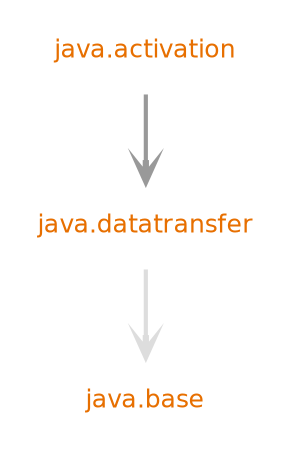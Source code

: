 digraph "java.activation" {
  nodesep=.5;
  ranksep=0.600000;
  pencolor=transparent;
  node [shape=plaintext, fontcolor="#000000", fontname="DejaVuSans", fontsize=12, margin=".2,.2"];
  edge [penwidth=2, color="#999999", arrowhead=open, arrowsize=1];
  subgraph se {
  "java.activation" [fontcolor="#e76f00", group=java];
  "java.base" [fontcolor="#e76f00", group=java];
  "java.datatransfer" [fontcolor="#e76f00", group=java];
  }
  subgraph jdk {
  }
  "java.activation" -> "java.datatransfer" [weight=10];
  "java.datatransfer" -> "java.base" [color="#dddddd", weight=10];
}

